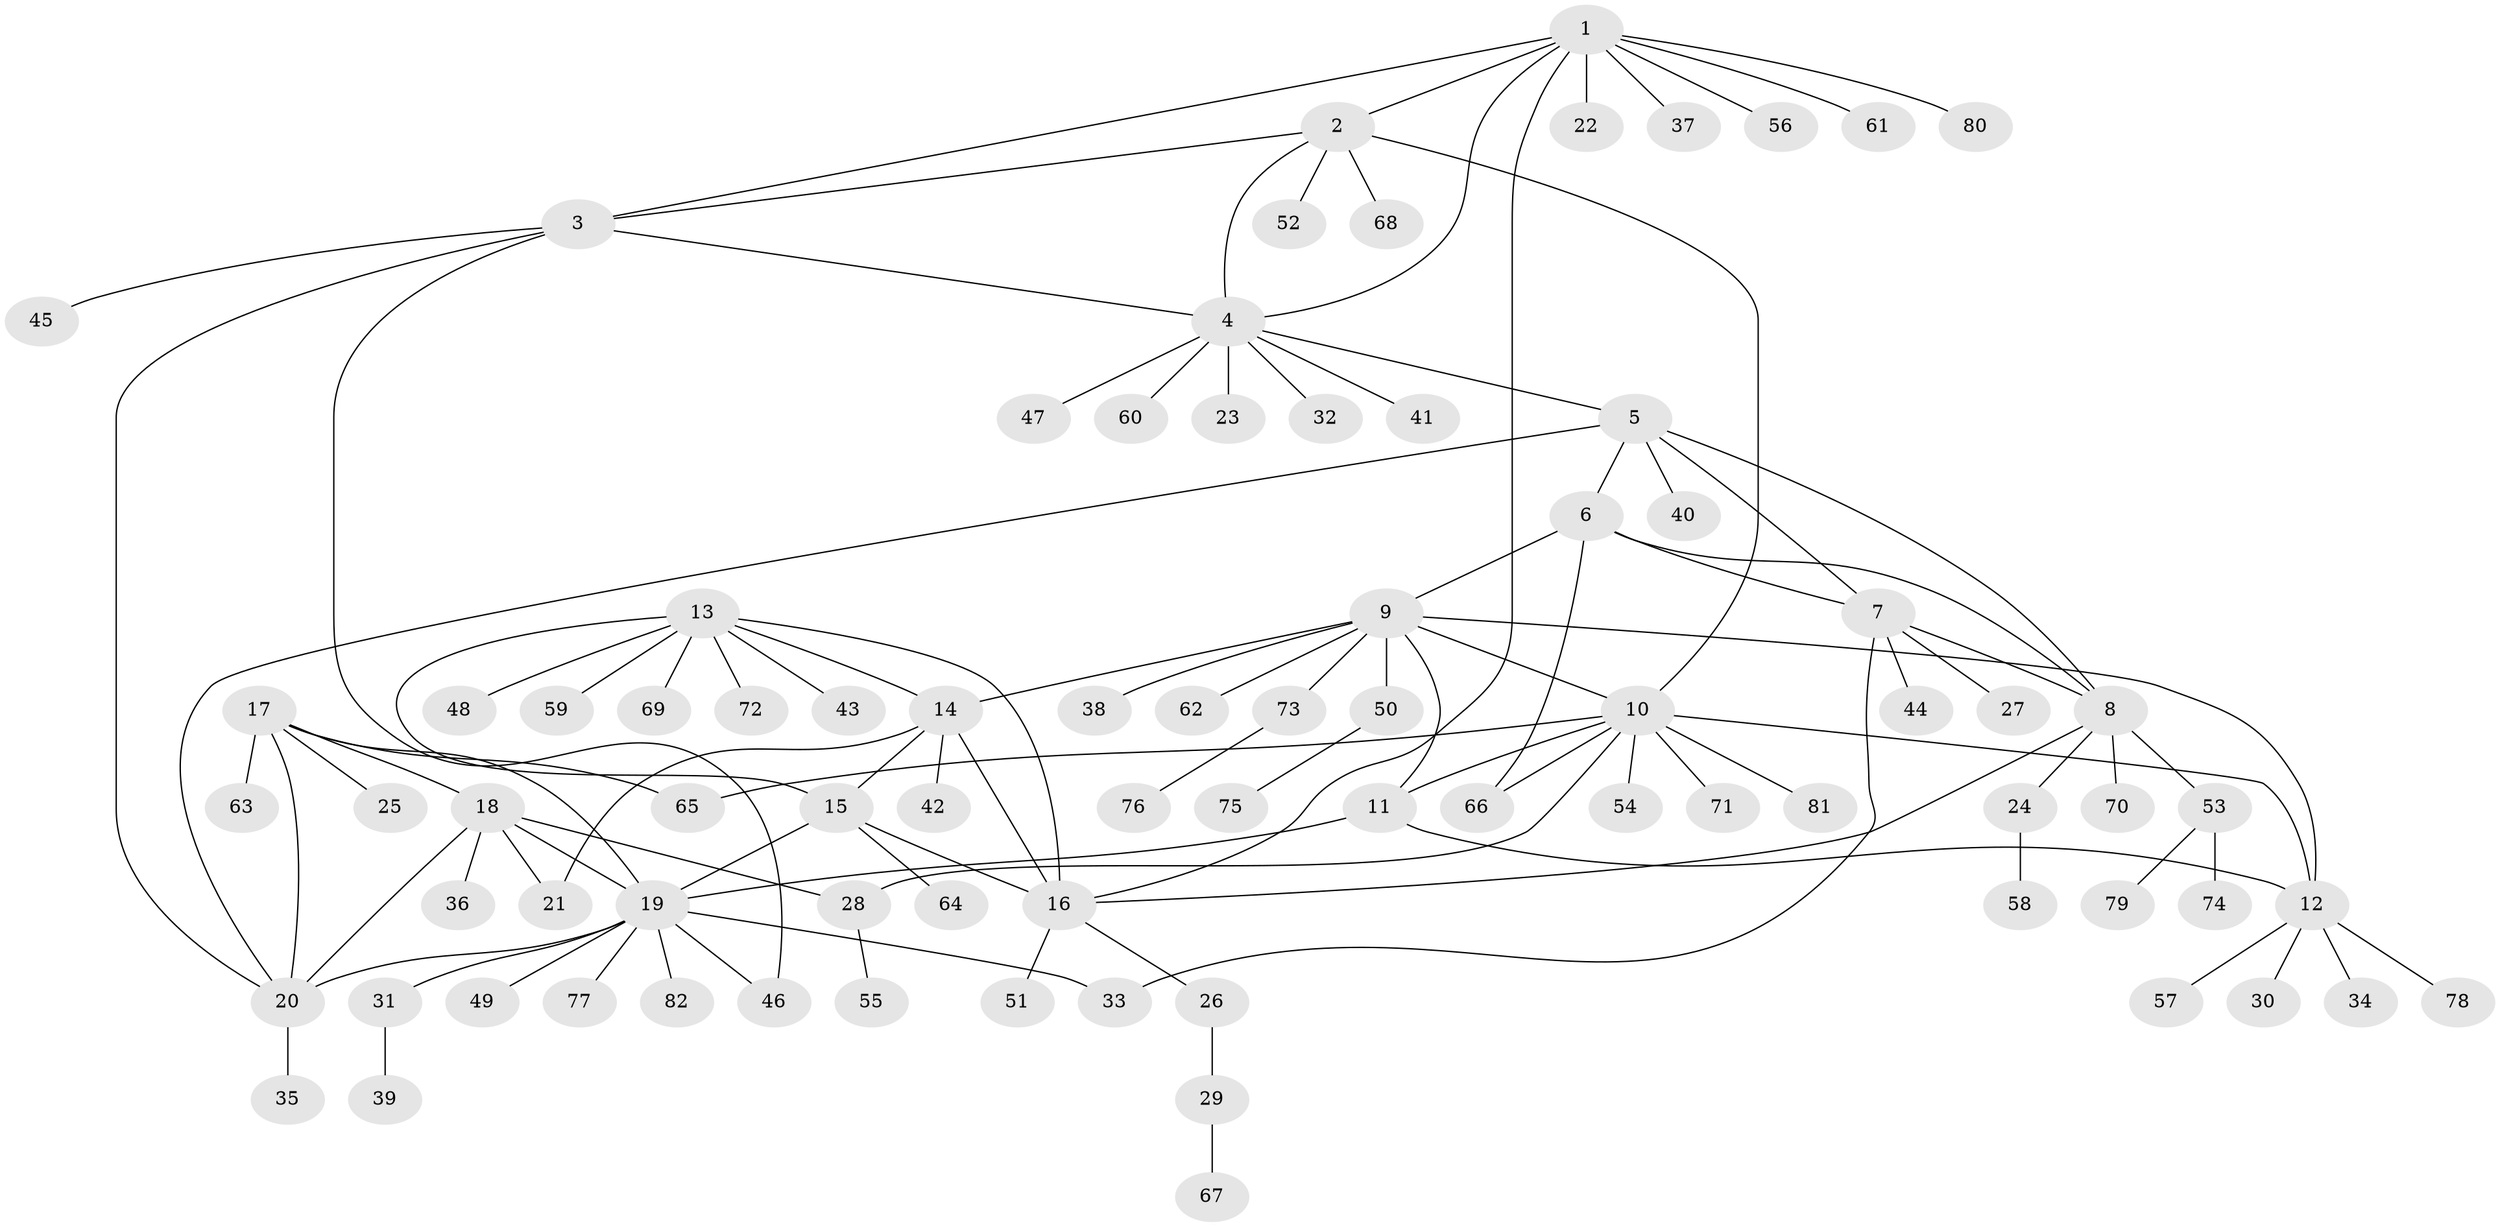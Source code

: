 // Generated by graph-tools (version 1.1) at 2025/15/03/09/25 04:15:58]
// undirected, 82 vertices, 108 edges
graph export_dot {
graph [start="1"]
  node [color=gray90,style=filled];
  1;
  2;
  3;
  4;
  5;
  6;
  7;
  8;
  9;
  10;
  11;
  12;
  13;
  14;
  15;
  16;
  17;
  18;
  19;
  20;
  21;
  22;
  23;
  24;
  25;
  26;
  27;
  28;
  29;
  30;
  31;
  32;
  33;
  34;
  35;
  36;
  37;
  38;
  39;
  40;
  41;
  42;
  43;
  44;
  45;
  46;
  47;
  48;
  49;
  50;
  51;
  52;
  53;
  54;
  55;
  56;
  57;
  58;
  59;
  60;
  61;
  62;
  63;
  64;
  65;
  66;
  67;
  68;
  69;
  70;
  71;
  72;
  73;
  74;
  75;
  76;
  77;
  78;
  79;
  80;
  81;
  82;
  1 -- 2;
  1 -- 3;
  1 -- 4;
  1 -- 16;
  1 -- 22;
  1 -- 37;
  1 -- 56;
  1 -- 61;
  1 -- 80;
  2 -- 3;
  2 -- 4;
  2 -- 10;
  2 -- 52;
  2 -- 68;
  3 -- 4;
  3 -- 20;
  3 -- 45;
  3 -- 46;
  4 -- 5;
  4 -- 23;
  4 -- 32;
  4 -- 41;
  4 -- 47;
  4 -- 60;
  5 -- 6;
  5 -- 7;
  5 -- 8;
  5 -- 20;
  5 -- 40;
  6 -- 7;
  6 -- 8;
  6 -- 9;
  6 -- 66;
  7 -- 8;
  7 -- 27;
  7 -- 33;
  7 -- 44;
  8 -- 16;
  8 -- 24;
  8 -- 53;
  8 -- 70;
  9 -- 10;
  9 -- 11;
  9 -- 12;
  9 -- 14;
  9 -- 38;
  9 -- 50;
  9 -- 62;
  9 -- 73;
  10 -- 11;
  10 -- 12;
  10 -- 28;
  10 -- 54;
  10 -- 65;
  10 -- 66;
  10 -- 71;
  10 -- 81;
  11 -- 12;
  11 -- 19;
  12 -- 30;
  12 -- 34;
  12 -- 57;
  12 -- 78;
  13 -- 14;
  13 -- 15;
  13 -- 16;
  13 -- 43;
  13 -- 48;
  13 -- 59;
  13 -- 69;
  13 -- 72;
  14 -- 15;
  14 -- 16;
  14 -- 21;
  14 -- 42;
  15 -- 16;
  15 -- 19;
  15 -- 64;
  16 -- 26;
  16 -- 51;
  17 -- 18;
  17 -- 19;
  17 -- 20;
  17 -- 25;
  17 -- 63;
  17 -- 65;
  18 -- 19;
  18 -- 20;
  18 -- 21;
  18 -- 28;
  18 -- 36;
  19 -- 20;
  19 -- 31;
  19 -- 33;
  19 -- 46;
  19 -- 49;
  19 -- 77;
  19 -- 82;
  20 -- 35;
  24 -- 58;
  26 -- 29;
  28 -- 55;
  29 -- 67;
  31 -- 39;
  50 -- 75;
  53 -- 74;
  53 -- 79;
  73 -- 76;
}
